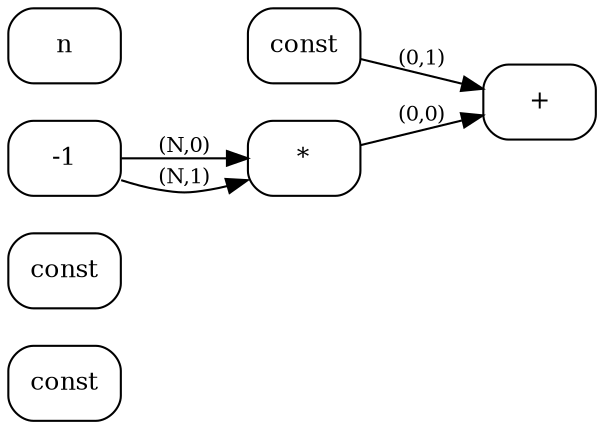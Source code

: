 digraph G {
  rankdir=LR;
  node [shape=box, style=rounded, fontsize=12];
  n0 [label="const"];
  n1 [label="const"];
  n2 [label="*"];
  n3 [label="const"];
  n4 [label="+"];
  n-1 -> n2 [label="(N,0)", fontsize=10];
  n-1 -> n2 [label="(N,1)", fontsize=10];
  n2 -> n4 [label="(0,0)", fontsize=10];
  n3 -> n4 [label="(0,1)", fontsize=10];
}
